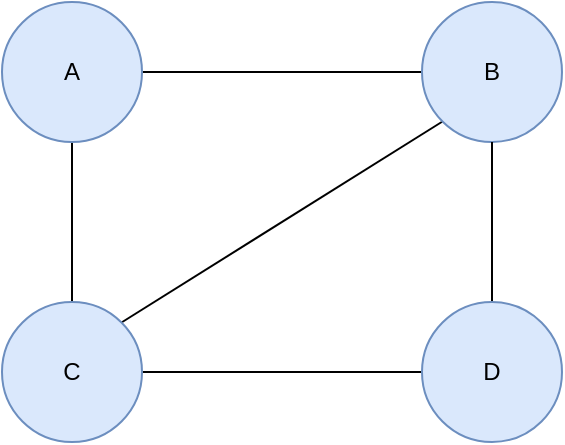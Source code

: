 <mxfile version="12.1.0" type="device" pages="1"><diagram id="q5mhmVjGawGprZf8YzE2" name="Page-1"><mxGraphModel dx="1038" dy="499" grid="1" gridSize="10" guides="1" tooltips="1" connect="1" arrows="1" fold="1" page="1" pageScale="1" pageWidth="826" pageHeight="1169" math="0" shadow="0"><root><mxCell id="0"/><mxCell id="1" parent="0"/><mxCell id="_F0f7T1SCblVCOCUp1rU-9" style="edgeStyle=orthogonalEdgeStyle;rounded=0;orthogonalLoop=1;jettySize=auto;html=1;exitX=0.5;exitY=1;exitDx=0;exitDy=0;entryX=0.5;entryY=0;entryDx=0;entryDy=0;endArrow=none;endFill=0;" edge="1" parent="1" source="_F0f7T1SCblVCOCUp1rU-1" target="_F0f7T1SCblVCOCUp1rU-3"><mxGeometry relative="1" as="geometry"/></mxCell><mxCell id="_F0f7T1SCblVCOCUp1rU-14" style="edgeStyle=orthogonalEdgeStyle;rounded=0;orthogonalLoop=1;jettySize=auto;html=1;exitX=1;exitY=0.5;exitDx=0;exitDy=0;entryX=0;entryY=0.5;entryDx=0;entryDy=0;endArrow=none;endFill=0;" edge="1" parent="1" source="_F0f7T1SCblVCOCUp1rU-1" target="_F0f7T1SCblVCOCUp1rU-2"><mxGeometry relative="1" as="geometry"/></mxCell><mxCell id="_F0f7T1SCblVCOCUp1rU-1" value="" style="ellipse;whiteSpace=wrap;html=1;fillColor=#dae8fc;strokeColor=#6c8ebf;" vertex="1" parent="1"><mxGeometry x="230" y="190" width="70" height="70" as="geometry"/></mxCell><mxCell id="_F0f7T1SCblVCOCUp1rU-15" style="rounded=1;orthogonalLoop=1;jettySize=auto;html=1;exitX=0;exitY=1;exitDx=0;exitDy=0;entryX=1;entryY=0;entryDx=0;entryDy=0;endArrow=none;endFill=0;" edge="1" parent="1" source="_F0f7T1SCblVCOCUp1rU-2" target="_F0f7T1SCblVCOCUp1rU-3"><mxGeometry relative="1" as="geometry"/></mxCell><mxCell id="_F0f7T1SCblVCOCUp1rU-2" value="" style="ellipse;whiteSpace=wrap;html=1;fillColor=#dae8fc;strokeColor=#6c8ebf;" vertex="1" parent="1"><mxGeometry x="440" y="190" width="70" height="70" as="geometry"/></mxCell><mxCell id="_F0f7T1SCblVCOCUp1rU-10" style="edgeStyle=orthogonalEdgeStyle;rounded=0;orthogonalLoop=1;jettySize=auto;html=1;exitX=1;exitY=0.5;exitDx=0;exitDy=0;entryX=0;entryY=0.5;entryDx=0;entryDy=0;endArrow=none;endFill=0;" edge="1" parent="1" source="_F0f7T1SCblVCOCUp1rU-3" target="_F0f7T1SCblVCOCUp1rU-4"><mxGeometry relative="1" as="geometry"/></mxCell><mxCell id="_F0f7T1SCblVCOCUp1rU-3" value="" style="ellipse;whiteSpace=wrap;html=1;fillColor=#dae8fc;strokeColor=#6c8ebf;" vertex="1" parent="1"><mxGeometry x="230" y="340" width="70" height="70" as="geometry"/></mxCell><mxCell id="_F0f7T1SCblVCOCUp1rU-11" style="edgeStyle=orthogonalEdgeStyle;rounded=0;orthogonalLoop=1;jettySize=auto;html=1;exitX=0.5;exitY=0;exitDx=0;exitDy=0;entryX=0.5;entryY=1;entryDx=0;entryDy=0;endArrow=none;endFill=0;" edge="1" parent="1" source="_F0f7T1SCblVCOCUp1rU-4" target="_F0f7T1SCblVCOCUp1rU-2"><mxGeometry relative="1" as="geometry"/></mxCell><mxCell id="_F0f7T1SCblVCOCUp1rU-4" value="" style="ellipse;whiteSpace=wrap;html=1;fillColor=#dae8fc;strokeColor=#6c8ebf;" vertex="1" parent="1"><mxGeometry x="440" y="340" width="70" height="70" as="geometry"/></mxCell><mxCell id="_F0f7T1SCblVCOCUp1rU-18" value="A" style="text;html=1;strokeColor=none;fillColor=none;align=center;verticalAlign=middle;whiteSpace=wrap;rounded=0;" vertex="1" parent="1"><mxGeometry x="245" y="215" width="40" height="20" as="geometry"/></mxCell><mxCell id="_F0f7T1SCblVCOCUp1rU-19" value="B" style="text;html=1;strokeColor=none;fillColor=none;align=center;verticalAlign=middle;whiteSpace=wrap;rounded=0;" vertex="1" parent="1"><mxGeometry x="455" y="215" width="40" height="20" as="geometry"/></mxCell><mxCell id="_F0f7T1SCblVCOCUp1rU-20" value="C" style="text;html=1;strokeColor=none;fillColor=none;align=center;verticalAlign=middle;whiteSpace=wrap;rounded=0;" vertex="1" parent="1"><mxGeometry x="245" y="365" width="40" height="20" as="geometry"/></mxCell><mxCell id="_F0f7T1SCblVCOCUp1rU-21" value="D" style="text;html=1;strokeColor=none;fillColor=none;align=center;verticalAlign=middle;whiteSpace=wrap;rounded=0;" vertex="1" parent="1"><mxGeometry x="455" y="365" width="40" height="20" as="geometry"/></mxCell></root></mxGraphModel></diagram></mxfile>